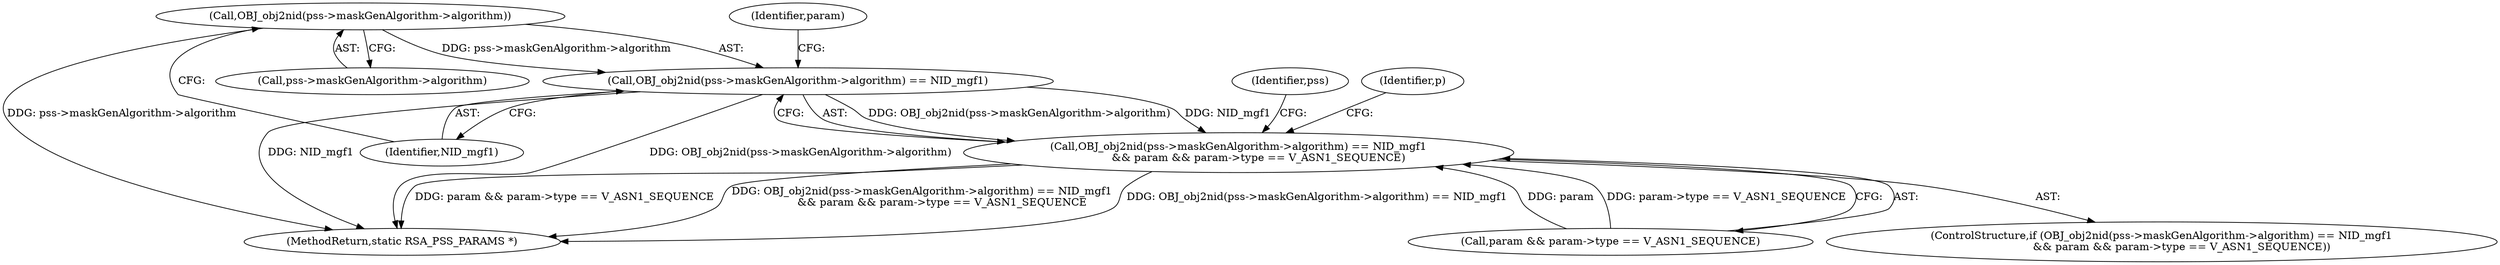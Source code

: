 digraph "0_openssl_d8541d7e9e63bf5f343af24644046c8d96498c17@pointer" {
"1000176" [label="(Call,OBJ_obj2nid(pss->maskGenAlgorithm->algorithm))"];
"1000175" [label="(Call,OBJ_obj2nid(pss->maskGenAlgorithm->algorithm) == NID_mgf1)"];
"1000174" [label="(Call,OBJ_obj2nid(pss->maskGenAlgorithm->algorithm) == NID_mgf1\n            && param && param->type == V_ASN1_SEQUENCE)"];
"1000175" [label="(Call,OBJ_obj2nid(pss->maskGenAlgorithm->algorithm) == NID_mgf1)"];
"1000177" [label="(Call,pss->maskGenAlgorithm->algorithm)"];
"1000176" [label="(Call,OBJ_obj2nid(pss->maskGenAlgorithm->algorithm))"];
"1000192" [label="(Identifier,p)"];
"1000218" [label="(Identifier,pss)"];
"1000219" [label="(MethodReturn,static RSA_PSS_PARAMS *)"];
"1000182" [label="(Identifier,NID_mgf1)"];
"1000173" [label="(ControlStructure,if (OBJ_obj2nid(pss->maskGenAlgorithm->algorithm) == NID_mgf1\n            && param && param->type == V_ASN1_SEQUENCE))"];
"1000183" [label="(Call,param && param->type == V_ASN1_SEQUENCE)"];
"1000184" [label="(Identifier,param)"];
"1000174" [label="(Call,OBJ_obj2nid(pss->maskGenAlgorithm->algorithm) == NID_mgf1\n            && param && param->type == V_ASN1_SEQUENCE)"];
"1000176" -> "1000175"  [label="AST: "];
"1000176" -> "1000177"  [label="CFG: "];
"1000177" -> "1000176"  [label="AST: "];
"1000182" -> "1000176"  [label="CFG: "];
"1000176" -> "1000219"  [label="DDG: pss->maskGenAlgorithm->algorithm"];
"1000176" -> "1000175"  [label="DDG: pss->maskGenAlgorithm->algorithm"];
"1000175" -> "1000174"  [label="AST: "];
"1000175" -> "1000182"  [label="CFG: "];
"1000182" -> "1000175"  [label="AST: "];
"1000184" -> "1000175"  [label="CFG: "];
"1000174" -> "1000175"  [label="CFG: "];
"1000175" -> "1000219"  [label="DDG: NID_mgf1"];
"1000175" -> "1000219"  [label="DDG: OBJ_obj2nid(pss->maskGenAlgorithm->algorithm)"];
"1000175" -> "1000174"  [label="DDG: OBJ_obj2nid(pss->maskGenAlgorithm->algorithm)"];
"1000175" -> "1000174"  [label="DDG: NID_mgf1"];
"1000174" -> "1000173"  [label="AST: "];
"1000174" -> "1000183"  [label="CFG: "];
"1000183" -> "1000174"  [label="AST: "];
"1000192" -> "1000174"  [label="CFG: "];
"1000218" -> "1000174"  [label="CFG: "];
"1000174" -> "1000219"  [label="DDG: param && param->type == V_ASN1_SEQUENCE"];
"1000174" -> "1000219"  [label="DDG: OBJ_obj2nid(pss->maskGenAlgorithm->algorithm) == NID_mgf1\n            && param && param->type == V_ASN1_SEQUENCE"];
"1000174" -> "1000219"  [label="DDG: OBJ_obj2nid(pss->maskGenAlgorithm->algorithm) == NID_mgf1"];
"1000183" -> "1000174"  [label="DDG: param"];
"1000183" -> "1000174"  [label="DDG: param->type == V_ASN1_SEQUENCE"];
}
